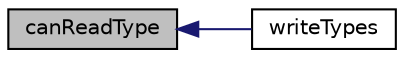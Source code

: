 digraph "canReadType"
{
  bgcolor="transparent";
  edge [fontname="Helvetica",fontsize="10",labelfontname="Helvetica",labelfontsize="10"];
  node [fontname="Helvetica",fontsize="10",shape=record];
  rankdir="LR";
  Node1061 [label="canReadType",height=0.2,width=0.4,color="black", fillcolor="grey75", style="filled", fontcolor="black"];
  Node1061 -> Node1062 [dir="back",color="midnightblue",fontsize="10",style="solid",fontname="Helvetica"];
  Node1062 [label="writeTypes",height=0.2,width=0.4,color="black",URL="$a30841.html#a424cba126ca6804df03187bc99cd0a5d"];
}
